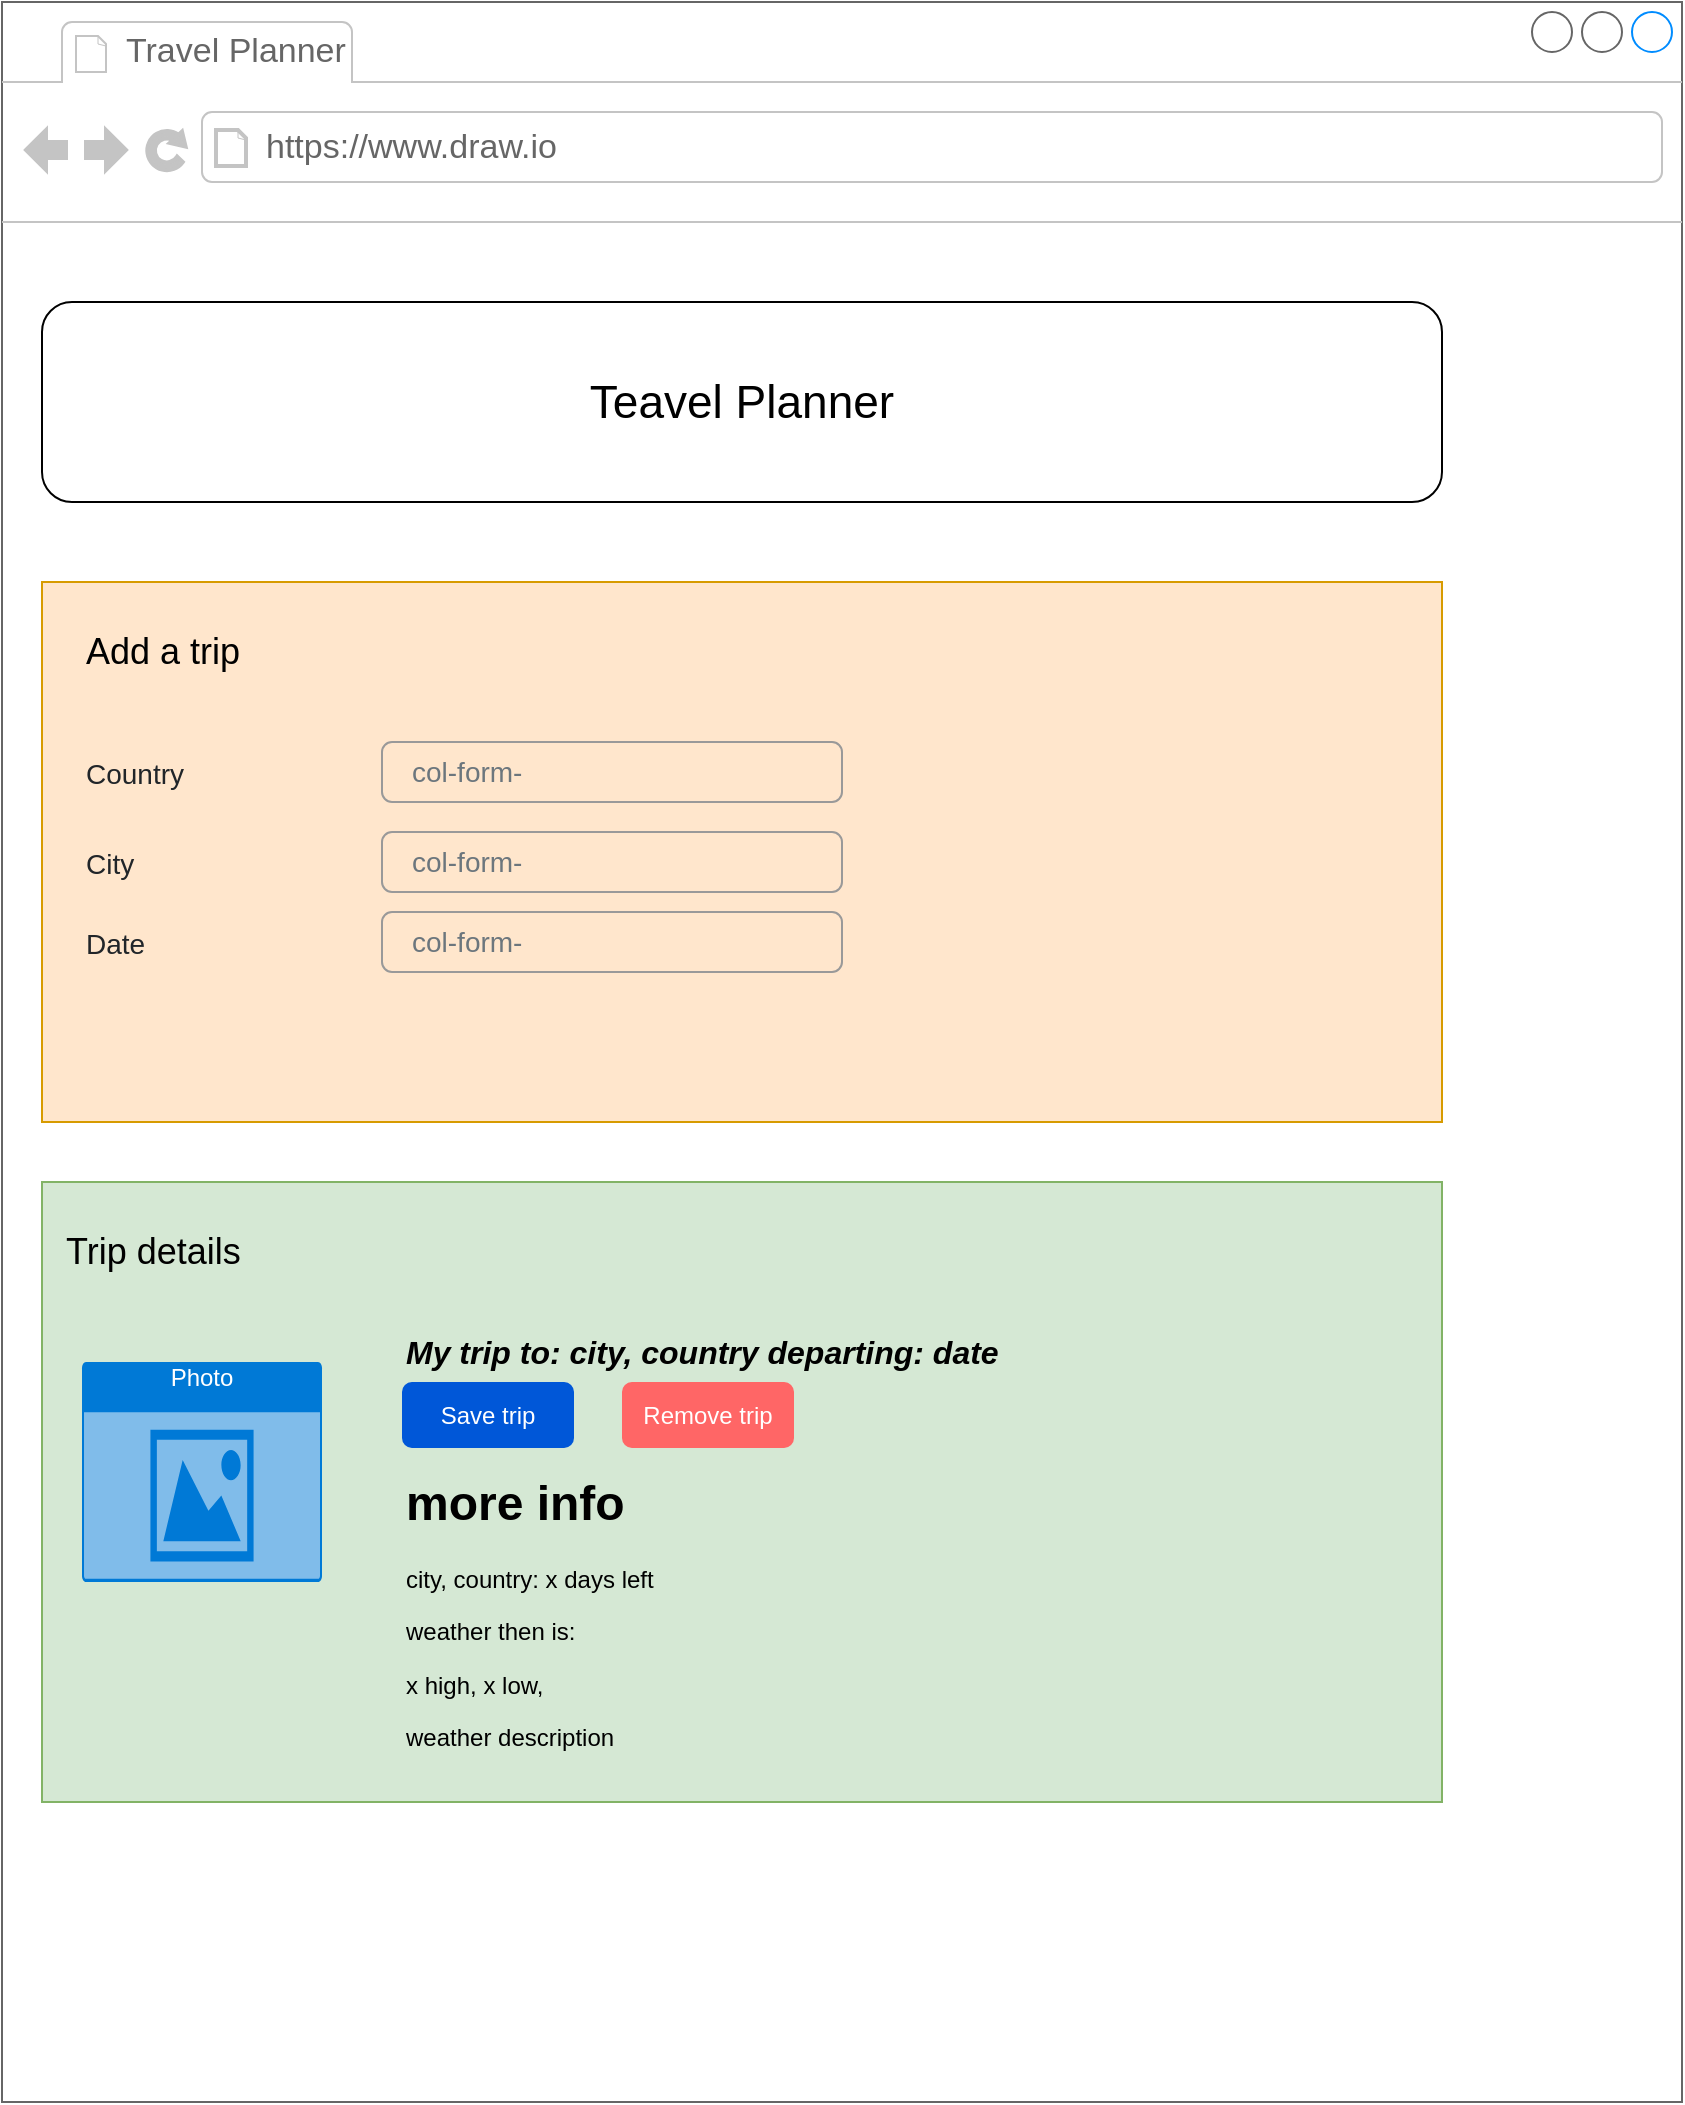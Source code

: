 <mxfile version="24.7.12">
  <diagram name="Page-1" id="p-rE9BNFkiCVQp6ZTbwx">
    <mxGraphModel dx="1909" dy="1078" grid="1" gridSize="10" guides="1" tooltips="1" connect="1" arrows="1" fold="1" page="1" pageScale="1" pageWidth="850" pageHeight="1100" math="0" shadow="0">
      <root>
        <mxCell id="0" />
        <mxCell id="1" parent="0" />
        <mxCell id="dnLmKBY2rfKVffSuKNXK-2" value="" style="strokeWidth=1;shadow=0;dashed=0;align=center;html=1;shape=mxgraph.mockup.containers.browserWindow;rSize=0;strokeColor=#666666;strokeColor2=#008cff;strokeColor3=#c4c4c4;mainText=,;recursiveResize=0;" vertex="1" parent="1">
          <mxGeometry x="60" y="80" width="840" height="1050" as="geometry" />
        </mxCell>
        <mxCell id="dnLmKBY2rfKVffSuKNXK-3" value="Travel Planner" style="strokeWidth=1;shadow=0;dashed=0;align=center;html=1;shape=mxgraph.mockup.containers.anchor;fontSize=17;fontColor=#666666;align=left;whiteSpace=wrap;" vertex="1" parent="dnLmKBY2rfKVffSuKNXK-2">
          <mxGeometry x="60" y="12" width="230" height="26" as="geometry" />
        </mxCell>
        <mxCell id="dnLmKBY2rfKVffSuKNXK-4" value="https://www.draw.io" style="strokeWidth=1;shadow=0;dashed=0;align=center;html=1;shape=mxgraph.mockup.containers.anchor;rSize=0;fontSize=17;fontColor=#666666;align=left;" vertex="1" parent="dnLmKBY2rfKVffSuKNXK-2">
          <mxGeometry x="130" y="60" width="250" height="26" as="geometry" />
        </mxCell>
        <mxCell id="dnLmKBY2rfKVffSuKNXK-5" value="&lt;font style=&quot;font-size: 23px;&quot;&gt;Teavel Planner&lt;/font&gt;" style="rounded=1;whiteSpace=wrap;html=1;" vertex="1" parent="dnLmKBY2rfKVffSuKNXK-2">
          <mxGeometry x="20" y="150" width="700" height="100" as="geometry" />
        </mxCell>
        <mxCell id="dnLmKBY2rfKVffSuKNXK-14" value="" style="rounded=0;whiteSpace=wrap;html=1;fillColor=#ffe6cc;strokeColor=#d79b00;" vertex="1" parent="dnLmKBY2rfKVffSuKNXK-2">
          <mxGeometry x="20" y="290" width="700" height="270" as="geometry" />
        </mxCell>
        <mxCell id="dnLmKBY2rfKVffSuKNXK-15" value="&lt;font style=&quot;font-size: 18px;&quot;&gt;Add a trip&lt;/font&gt;" style="text;html=1;align=left;verticalAlign=middle;whiteSpace=wrap;rounded=0;" vertex="1" parent="dnLmKBY2rfKVffSuKNXK-2">
          <mxGeometry x="40" y="310" width="200" height="30" as="geometry" />
        </mxCell>
        <mxCell id="dnLmKBY2rfKVffSuKNXK-18" value="City" style="fillColor=none;strokeColor=none;align=left;fontSize=14;fontColor=#212529;" vertex="1" parent="dnLmKBY2rfKVffSuKNXK-2">
          <mxGeometry x="40" y="415" width="200" height="30" as="geometry" />
        </mxCell>
        <mxCell id="dnLmKBY2rfKVffSuKNXK-19" value="col-form-" style="html=1;shadow=0;dashed=0;shape=mxgraph.bootstrap.rrect;rSize=5;fillColor=none;strokeColor=#999999;align=left;spacing=15;fontSize=14;fontColor=#6C767D;" vertex="1" parent="dnLmKBY2rfKVffSuKNXK-2">
          <mxGeometry x="190" y="415" width="230" height="30" as="geometry" />
        </mxCell>
        <mxCell id="dnLmKBY2rfKVffSuKNXK-22" value="Country" style="fillColor=none;strokeColor=none;align=left;fontSize=14;fontColor=#212529;" vertex="1" parent="dnLmKBY2rfKVffSuKNXK-2">
          <mxGeometry x="40" y="370" width="200" height="30" as="geometry" />
        </mxCell>
        <mxCell id="dnLmKBY2rfKVffSuKNXK-23" value="col-form-" style="html=1;shadow=0;dashed=0;shape=mxgraph.bootstrap.rrect;rSize=5;fillColor=none;strokeColor=#999999;align=left;spacing=15;fontSize=14;fontColor=#6C767D;" vertex="1" parent="dnLmKBY2rfKVffSuKNXK-2">
          <mxGeometry x="190" y="370" width="230" height="30" as="geometry" />
        </mxCell>
        <mxCell id="dnLmKBY2rfKVffSuKNXK-24" value="Date" style="fillColor=none;strokeColor=none;align=left;fontSize=14;fontColor=#212529;" vertex="1" parent="dnLmKBY2rfKVffSuKNXK-2">
          <mxGeometry x="40" y="455" width="200" height="30" as="geometry" />
        </mxCell>
        <mxCell id="dnLmKBY2rfKVffSuKNXK-25" value="col-form-" style="html=1;shadow=0;dashed=0;shape=mxgraph.bootstrap.rrect;rSize=5;fillColor=none;strokeColor=#999999;align=left;spacing=15;fontSize=14;fontColor=#6C767D;" vertex="1" parent="dnLmKBY2rfKVffSuKNXK-2">
          <mxGeometry x="190" y="455" width="230" height="30" as="geometry" />
        </mxCell>
        <mxCell id="dnLmKBY2rfKVffSuKNXK-26" style="edgeStyle=orthogonalEdgeStyle;rounded=0;orthogonalLoop=1;jettySize=auto;html=1;exitX=0.5;exitY=1;exitDx=0;exitDy=0;" edge="1" parent="dnLmKBY2rfKVffSuKNXK-2" source="dnLmKBY2rfKVffSuKNXK-14" target="dnLmKBY2rfKVffSuKNXK-14">
          <mxGeometry relative="1" as="geometry" />
        </mxCell>
        <mxCell id="dnLmKBY2rfKVffSuKNXK-27" value="" style="rounded=0;whiteSpace=wrap;html=1;fillColor=#d5e8d4;strokeColor=#82b366;" vertex="1" parent="dnLmKBY2rfKVffSuKNXK-2">
          <mxGeometry x="20" y="590" width="700" height="310" as="geometry" />
        </mxCell>
        <mxCell id="dnLmKBY2rfKVffSuKNXK-28" value="&lt;font style=&quot;font-size: 18px;&quot;&gt;Trip details&lt;/font&gt;" style="text;html=1;align=left;verticalAlign=middle;whiteSpace=wrap;rounded=0;" vertex="1" parent="dnLmKBY2rfKVffSuKNXK-2">
          <mxGeometry x="30" y="610" width="200" height="30" as="geometry" />
        </mxCell>
        <mxCell id="dnLmKBY2rfKVffSuKNXK-35" value="Photo" style="html=1;whiteSpace=wrap;strokeColor=none;fillColor=#0079D6;labelPosition=center;verticalLabelPosition=middle;verticalAlign=top;align=center;fontSize=12;outlineConnect=0;spacingTop=-6;fontColor=#FFFFFF;sketch=0;shape=mxgraph.sitemap.photo;" vertex="1" parent="dnLmKBY2rfKVffSuKNXK-2">
          <mxGeometry x="40" y="680" width="120" height="110" as="geometry" />
        </mxCell>
        <mxCell id="dnLmKBY2rfKVffSuKNXK-40" value="Save trip" style="rounded=1;fillColor=#0057D8;strokeColor=none;html=1;whiteSpace=wrap;fontColor=#ffffff;align=center;verticalAlign=middle;fontStyle=0;fontSize=12;sketch=0;" vertex="1" parent="dnLmKBY2rfKVffSuKNXK-2">
          <mxGeometry x="200" y="690" width="86" height="33" as="geometry" />
        </mxCell>
        <mxCell id="dnLmKBY2rfKVffSuKNXK-41" value="Remove trip" style="rounded=1;fillColor=#FF6666;strokeColor=none;html=1;whiteSpace=wrap;fontColor=#ffffff;align=center;verticalAlign=middle;fontStyle=0;fontSize=12;sketch=0;" vertex="1" parent="dnLmKBY2rfKVffSuKNXK-2">
          <mxGeometry x="310" y="690" width="86" height="33" as="geometry" />
        </mxCell>
        <mxCell id="dnLmKBY2rfKVffSuKNXK-46" value="My trip to: city, country departing: date" style="text;html=1;align=left;verticalAlign=middle;whiteSpace=wrap;rounded=0;fontSize=16;fontStyle=3" vertex="1" parent="dnLmKBY2rfKVffSuKNXK-2">
          <mxGeometry x="200" y="660" width="347" height="30" as="geometry" />
        </mxCell>
        <mxCell id="dnLmKBY2rfKVffSuKNXK-47" value="&lt;h1 style=&quot;margin-top: 0px;&quot;&gt;more info&lt;/h1&gt;&lt;p&gt;city, country: x days left&lt;/p&gt;&lt;p&gt;weather then is:&lt;/p&gt;&lt;p&gt;x high, x low,&amp;nbsp;&lt;/p&gt;&lt;p&gt;weather description&lt;/p&gt;" style="text;html=1;whiteSpace=wrap;overflow=hidden;rounded=0;" vertex="1" parent="dnLmKBY2rfKVffSuKNXK-2">
          <mxGeometry x="200" y="730" width="180" height="160" as="geometry" />
        </mxCell>
      </root>
    </mxGraphModel>
  </diagram>
</mxfile>
